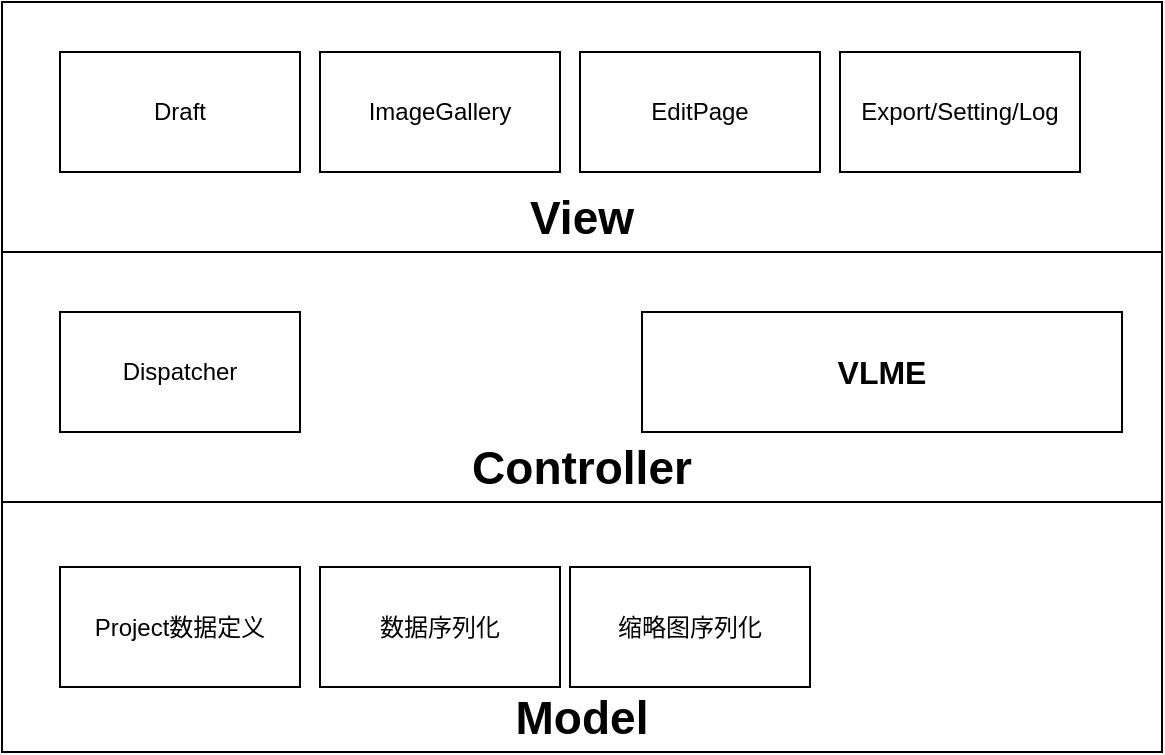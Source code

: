 <mxfile version="24.8.4">
  <diagram name="第 1 页" id="rWPKQkLuWuZ8PZD2lPqP">
    <mxGraphModel dx="954" dy="496" grid="1" gridSize="10" guides="1" tooltips="1" connect="1" arrows="1" fold="1" page="1" pageScale="1" pageWidth="827" pageHeight="1169" math="0" shadow="0">
      <root>
        <mxCell id="0" />
        <mxCell id="1" parent="0" />
        <mxCell id="_XABRdzWqceoaRYIIhZ_-1" value="View" style="rounded=0;whiteSpace=wrap;html=1;verticalAlign=bottom;fontStyle=1;fontSize=23;" vertex="1" parent="1">
          <mxGeometry x="130" y="115" width="580" height="125" as="geometry" />
        </mxCell>
        <mxCell id="_XABRdzWqceoaRYIIhZ_-3" value="Draft" style="rounded=0;whiteSpace=wrap;html=1;" vertex="1" parent="1">
          <mxGeometry x="159" y="140" width="120" height="60" as="geometry" />
        </mxCell>
        <mxCell id="_XABRdzWqceoaRYIIhZ_-4" value="ImageGallery" style="rounded=0;whiteSpace=wrap;html=1;" vertex="1" parent="1">
          <mxGeometry x="289" y="140" width="120" height="60" as="geometry" />
        </mxCell>
        <mxCell id="_XABRdzWqceoaRYIIhZ_-5" value="EditPage" style="rounded=0;whiteSpace=wrap;html=1;" vertex="1" parent="1">
          <mxGeometry x="419" y="140" width="120" height="60" as="geometry" />
        </mxCell>
        <mxCell id="_XABRdzWqceoaRYIIhZ_-6" value="Export/Setting/Log" style="rounded=0;whiteSpace=wrap;html=1;" vertex="1" parent="1">
          <mxGeometry x="549" y="140" width="120" height="60" as="geometry" />
        </mxCell>
        <mxCell id="_XABRdzWqceoaRYIIhZ_-7" value="Controller" style="rounded=0;whiteSpace=wrap;html=1;verticalAlign=bottom;fontStyle=1;fontSize=23;" vertex="1" parent="1">
          <mxGeometry x="130" y="240" width="580" height="125" as="geometry" />
        </mxCell>
        <mxCell id="_XABRdzWqceoaRYIIhZ_-8" value="Model" style="rounded=0;whiteSpace=wrap;html=1;verticalAlign=bottom;fontStyle=1;fontSize=23;" vertex="1" parent="1">
          <mxGeometry x="130" y="365" width="580" height="125" as="geometry" />
        </mxCell>
        <mxCell id="_XABRdzWqceoaRYIIhZ_-2" value="&lt;font style=&quot;font-size: 16px;&quot;&gt;&lt;b&gt;VLME&lt;/b&gt;&lt;/font&gt;" style="rounded=0;whiteSpace=wrap;html=1;" vertex="1" parent="1">
          <mxGeometry x="450" y="270" width="240" height="60" as="geometry" />
        </mxCell>
        <mxCell id="_XABRdzWqceoaRYIIhZ_-9" value="Dispatcher" style="rounded=0;whiteSpace=wrap;html=1;" vertex="1" parent="1">
          <mxGeometry x="159" y="270" width="120" height="60" as="geometry" />
        </mxCell>
        <mxCell id="_XABRdzWqceoaRYIIhZ_-10" value="Project数据定义" style="rounded=0;whiteSpace=wrap;html=1;" vertex="1" parent="1">
          <mxGeometry x="159" y="397.5" width="120" height="60" as="geometry" />
        </mxCell>
        <mxCell id="_XABRdzWqceoaRYIIhZ_-11" value="数据序列化" style="rounded=0;whiteSpace=wrap;html=1;" vertex="1" parent="1">
          <mxGeometry x="289" y="397.5" width="120" height="60" as="geometry" />
        </mxCell>
        <mxCell id="_XABRdzWqceoaRYIIhZ_-12" value="缩略图序列化" style="rounded=0;whiteSpace=wrap;html=1;" vertex="1" parent="1">
          <mxGeometry x="414" y="397.5" width="120" height="60" as="geometry" />
        </mxCell>
      </root>
    </mxGraphModel>
  </diagram>
</mxfile>
